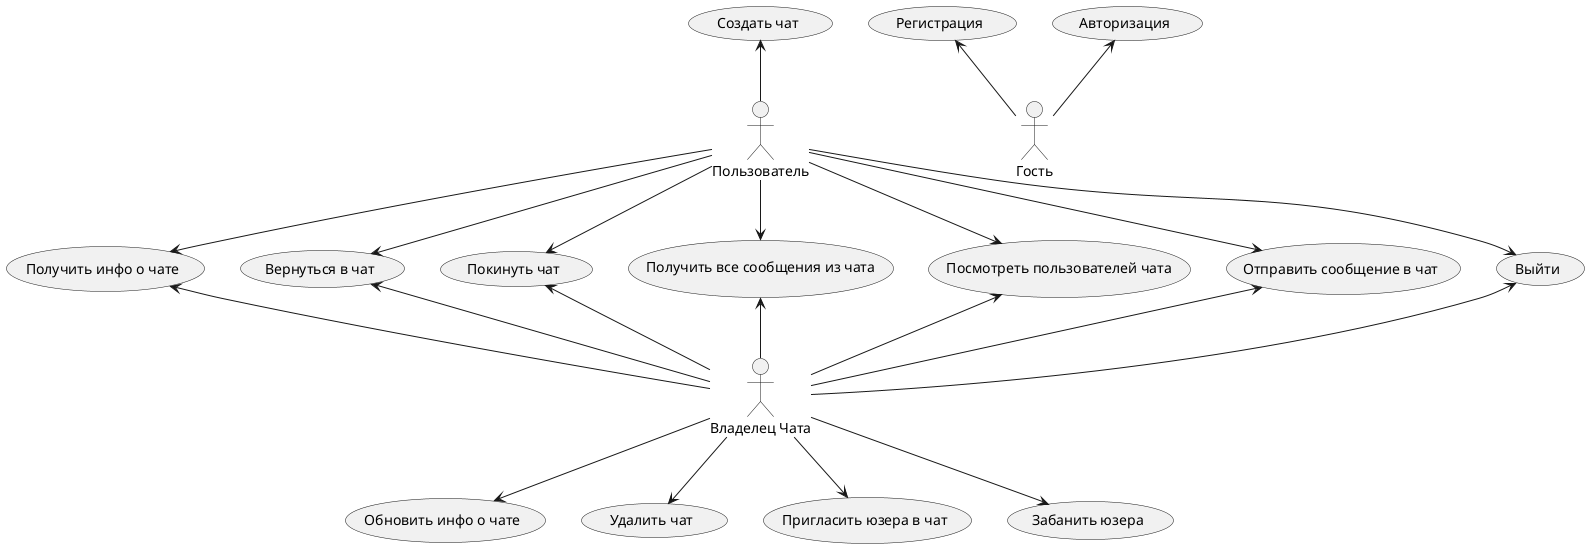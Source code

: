 @startuml

:Гость: as g
:Пользователь: as u
:Владелец Чата: as ca

(Регистрация) as reg
(Авторизация) as login
(Выйти) as logout
(Создать чат) as cc
(Обновить инфо о чате) as uci
(Удалить чат) as dc
(Получить инфо о чате) as gci
(Пригласить юзера в чат) as autc
(Забанить юзера) as bufc
(Покинуть чат) as lc
(Вернуться в чат) as btc
(Посмотреть пользователей чата) as wclou
(Отправить сообщение в чат) as sm
(Получить все сообщения из чата) as gamfc

g -u-> login
g -u-> reg

u --> logout
u -u-> cc
u -d-> gci
u -d-> wclou
u -d-> sm
u -d-> gamfc
u -d-> lc
u -d-> btc


ca -u-> logout
ca -d-> uci
ca -d-> dc
ca -d-> autc
ca -d-> bufc
ca -u-> sm
ca -u-> wclou
ca -u-> gamfc
ca -u-> lc
ca -u-> btc
ca -u-> gci


@enduml
